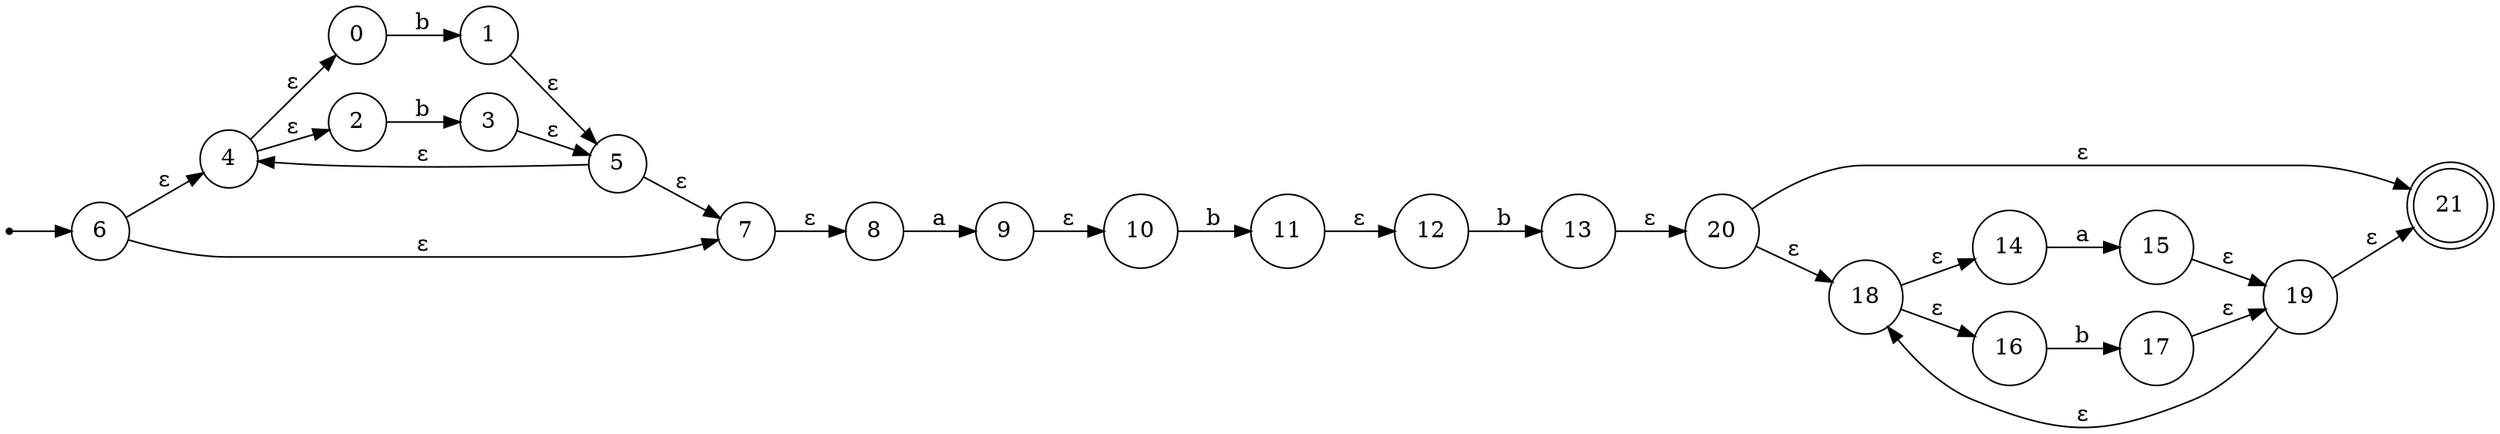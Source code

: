 digraph finite_state_machine {
    rankdir=LR;

	node [shape = point]; Start;
	node [shape = doublecircle]; 21;
	node [shape = circle];

	Start -> 6

	0 -> "1" [ label = "b" ]
	2 -> "3" [ label = "b" ]
	4 -> "0" [ label = "ε" ]
	4 -> "2" [ label = "ε" ]
	1 -> "5" [ label = "ε" ]
	3 -> "5" [ label = "ε" ]
	6 -> "4" [ label = "ε" ]
	6 -> "7" [ label = "ε" ]
	5 -> "4" [ label = "ε" ]
	5 -> "7" [ label = "ε" ]
	8 -> "9" [ label = "a" ]
	7 -> "8" [ label = "ε" ]
	10 -> "11" [ label = "b" ]
	9 -> "10" [ label = "ε" ]
	12 -> "13" [ label = "b" ]
	11 -> "12" [ label = "ε" ]
	14 -> "15" [ label = "a" ]
	16 -> "17" [ label = "b" ]
	18 -> "14" [ label = "ε" ]
	18 -> "16" [ label = "ε" ]
	15 -> "19" [ label = "ε" ]
	17 -> "19" [ label = "ε" ]
	20 -> "18" [ label = "ε" ]
	20 -> "21" [ label = "ε" ]
	19 -> "18" [ label = "ε" ]
	19 -> "21" [ label = "ε" ]
	13 -> "20" [ label = "ε" ]
}